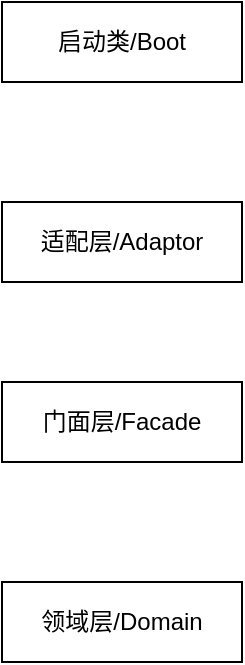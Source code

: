 <mxfile version="21.2.7" type="github">
  <diagram name="第 1 页" id="08djDkWDR5hsAIMCIko1">
    <mxGraphModel dx="794" dy="501" grid="1" gridSize="10" guides="1" tooltips="1" connect="1" arrows="1" fold="1" page="1" pageScale="1" pageWidth="827" pageHeight="1169" math="0" shadow="0">
      <root>
        <mxCell id="0" />
        <mxCell id="1" parent="0" />
        <mxCell id="V61vZN0ZTprTWBh22SlH-1" value="适配层/Adaptor" style="rounded=0;whiteSpace=wrap;html=1;" vertex="1" parent="1">
          <mxGeometry x="190" y="190" width="120" height="40" as="geometry" />
        </mxCell>
        <mxCell id="V61vZN0ZTprTWBh22SlH-2" value="门面层/Facade" style="rounded=0;whiteSpace=wrap;html=1;" vertex="1" parent="1">
          <mxGeometry x="190" y="280" width="120" height="40" as="geometry" />
        </mxCell>
        <mxCell id="V61vZN0ZTprTWBh22SlH-3" value="启动类/Boot" style="rounded=0;whiteSpace=wrap;html=1;" vertex="1" parent="1">
          <mxGeometry x="190" y="90" width="120" height="40" as="geometry" />
        </mxCell>
        <mxCell id="V61vZN0ZTprTWBh22SlH-4" value="领域层/Domain" style="rounded=0;whiteSpace=wrap;html=1;" vertex="1" parent="1">
          <mxGeometry x="190" y="380" width="120" height="40" as="geometry" />
        </mxCell>
      </root>
    </mxGraphModel>
  </diagram>
</mxfile>
